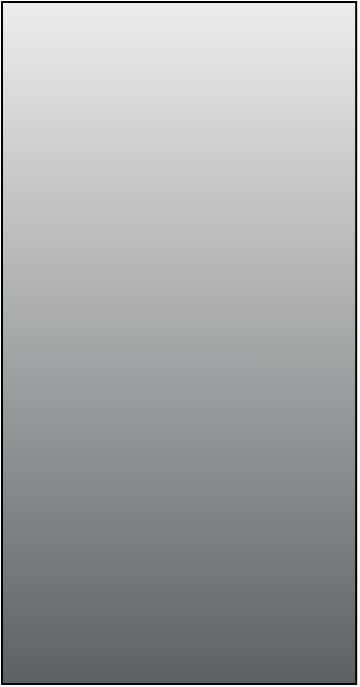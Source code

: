 <mxfile version="28.2.7">
  <diagram name="Page-1" id="0O5K-ZQFA3BErh-3iD9A">
    <mxGraphModel dx="1010" dy="720" grid="1" gridSize="10" guides="1" tooltips="1" connect="1" arrows="1" fold="1" page="1" pageScale="1" pageWidth="827" pageHeight="1169" math="0" shadow="0">
      <root>
        <mxCell id="0" />
        <mxCell id="1" parent="0" />
        <mxCell id="Xw__K5fJWOzEerT8t5WW-2" value="" style="shape=mxgraph.networks2.icon;aspect=fixed;fillColor=#EDEDED;strokeColor=#000000;gradientColor=#5B6163;network2IconShadow=1;network2bgFillColor=none;labelPosition=center;verticalLabelPosition=bottom;align=center;verticalAlign=top;network2Icon=mxgraph.networks2.mobile_phone;network2IconXOffset=0.005;network2IconW=0.53;network2IconH=1.02;" vertex="1" parent="1">
          <mxGeometry x="210" y="160" width="177.09" height="341" as="geometry" />
        </mxCell>
      </root>
    </mxGraphModel>
  </diagram>
</mxfile>
